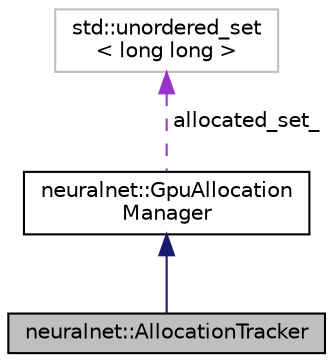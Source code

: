 digraph "neuralnet::AllocationTracker"
{
  edge [fontname="Helvetica",fontsize="10",labelfontname="Helvetica",labelfontsize="10"];
  node [fontname="Helvetica",fontsize="10",shape=record];
  Node2 [label="neuralnet::AllocationTracker",height=0.2,width=0.4,color="black", fillcolor="grey75", style="filled", fontcolor="black"];
  Node3 -> Node2 [dir="back",color="midnightblue",fontsize="10",style="solid",fontname="Helvetica"];
  Node3 [label="neuralnet::GpuAllocation\lManager",height=0.2,width=0.4,color="black", fillcolor="white", style="filled",URL="$classneuralnet_1_1GpuAllocationManager.html",tooltip="Wrapper around cudaMalloc() and cudaFree() tracking unfreed device memory allocations. "];
  Node4 -> Node3 [dir="back",color="darkorchid3",fontsize="10",style="dashed",label=" allocated_set_" ,fontname="Helvetica"];
  Node4 [label="std::unordered_set\l\< long long \>",height=0.2,width=0.4,color="grey75", fillcolor="white", style="filled"];
}
